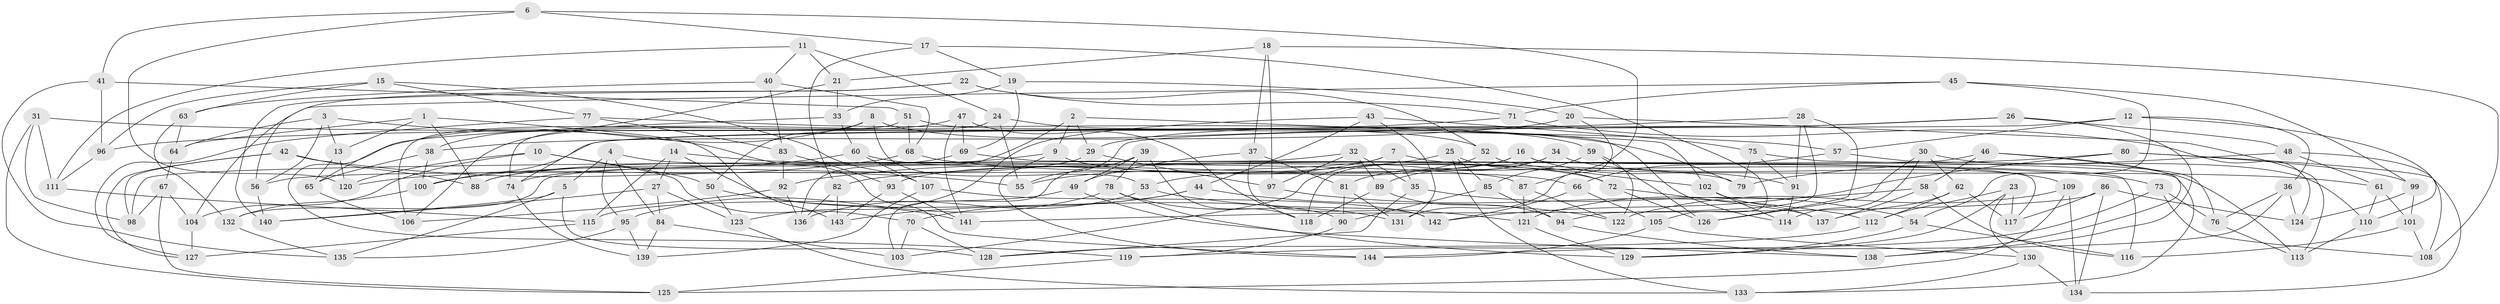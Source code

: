 // Generated by graph-tools (version 1.1) at 2025/16/03/09/25 04:16:20]
// undirected, 144 vertices, 288 edges
graph export_dot {
graph [start="1"]
  node [color=gray90,style=filled];
  1;
  2;
  3;
  4;
  5;
  6;
  7;
  8;
  9;
  10;
  11;
  12;
  13;
  14;
  15;
  16;
  17;
  18;
  19;
  20;
  21;
  22;
  23;
  24;
  25;
  26;
  27;
  28;
  29;
  30;
  31;
  32;
  33;
  34;
  35;
  36;
  37;
  38;
  39;
  40;
  41;
  42;
  43;
  44;
  45;
  46;
  47;
  48;
  49;
  50;
  51;
  52;
  53;
  54;
  55;
  56;
  57;
  58;
  59;
  60;
  61;
  62;
  63;
  64;
  65;
  66;
  67;
  68;
  69;
  70;
  71;
  72;
  73;
  74;
  75;
  76;
  77;
  78;
  79;
  80;
  81;
  82;
  83;
  84;
  85;
  86;
  87;
  88;
  89;
  90;
  91;
  92;
  93;
  94;
  95;
  96;
  97;
  98;
  99;
  100;
  101;
  102;
  103;
  104;
  105;
  106;
  107;
  108;
  109;
  110;
  111;
  112;
  113;
  114;
  115;
  116;
  117;
  118;
  119;
  120;
  121;
  122;
  123;
  124;
  125;
  126;
  127;
  128;
  129;
  130;
  131;
  132;
  133;
  134;
  135;
  136;
  137;
  138;
  139;
  140;
  141;
  142;
  143;
  144;
  1 -- 88;
  1 -- 13;
  1 -- 64;
  1 -- 143;
  2 -- 9;
  2 -- 29;
  2 -- 136;
  2 -- 102;
  3 -- 56;
  3 -- 144;
  3 -- 64;
  3 -- 13;
  4 -- 95;
  4 -- 79;
  4 -- 84;
  4 -- 5;
  5 -- 135;
  5 -- 140;
  5 -- 128;
  6 -- 41;
  6 -- 87;
  6 -- 120;
  6 -- 17;
  7 -- 55;
  7 -- 35;
  7 -- 56;
  7 -- 61;
  8 -- 50;
  8 -- 119;
  8 -- 59;
  8 -- 53;
  9 -- 66;
  9 -- 144;
  9 -- 88;
  10 -- 104;
  10 -- 70;
  10 -- 120;
  10 -- 50;
  11 -- 24;
  11 -- 21;
  11 -- 40;
  11 -- 111;
  12 -- 100;
  12 -- 57;
  12 -- 110;
  12 -- 36;
  13 -- 65;
  13 -- 120;
  14 -- 27;
  14 -- 87;
  14 -- 115;
  14 -- 90;
  15 -- 63;
  15 -- 77;
  15 -- 107;
  15 -- 96;
  16 -- 91;
  16 -- 103;
  16 -- 93;
  16 -- 117;
  17 -- 82;
  17 -- 105;
  17 -- 19;
  18 -- 21;
  18 -- 37;
  18 -- 108;
  18 -- 97;
  19 -- 69;
  19 -- 33;
  19 -- 20;
  20 -- 113;
  20 -- 131;
  20 -- 38;
  21 -- 33;
  21 -- 38;
  22 -- 52;
  22 -- 140;
  22 -- 56;
  22 -- 71;
  23 -- 112;
  23 -- 130;
  23 -- 129;
  23 -- 117;
  24 -- 74;
  24 -- 55;
  24 -- 52;
  25 -- 133;
  25 -- 72;
  25 -- 85;
  25 -- 92;
  26 -- 55;
  26 -- 74;
  26 -- 48;
  26 -- 138;
  27 -- 123;
  27 -- 84;
  27 -- 140;
  28 -- 91;
  28 -- 126;
  28 -- 29;
  28 -- 94;
  29 -- 74;
  29 -- 97;
  30 -- 62;
  30 -- 114;
  30 -- 110;
  30 -- 126;
  31 -- 125;
  31 -- 57;
  31 -- 111;
  31 -- 98;
  32 -- 97;
  32 -- 98;
  32 -- 35;
  32 -- 89;
  33 -- 65;
  33 -- 60;
  34 -- 118;
  34 -- 109;
  34 -- 81;
  34 -- 89;
  35 -- 54;
  35 -- 128;
  36 -- 144;
  36 -- 124;
  36 -- 76;
  37 -- 142;
  37 -- 81;
  37 -- 49;
  38 -- 100;
  38 -- 65;
  39 -- 49;
  39 -- 118;
  39 -- 103;
  39 -- 78;
  40 -- 68;
  40 -- 63;
  40 -- 83;
  41 -- 96;
  41 -- 135;
  41 -- 51;
  42 -- 55;
  42 -- 127;
  42 -- 88;
  42 -- 98;
  43 -- 123;
  43 -- 44;
  43 -- 131;
  43 -- 75;
  44 -- 122;
  44 -- 143;
  44 -- 70;
  45 -- 99;
  45 -- 104;
  45 -- 54;
  45 -- 71;
  46 -- 113;
  46 -- 58;
  46 -- 132;
  46 -- 138;
  47 -- 141;
  47 -- 69;
  47 -- 118;
  47 -- 106;
  48 -- 79;
  48 -- 61;
  48 -- 108;
  49 -- 115;
  49 -- 138;
  50 -- 141;
  50 -- 123;
  51 -- 68;
  51 -- 114;
  51 -- 106;
  52 -- 53;
  52 -- 102;
  53 -- 121;
  53 -- 136;
  54 -- 129;
  54 -- 116;
  56 -- 140;
  57 -- 66;
  57 -- 76;
  58 -- 116;
  58 -- 137;
  58 -- 121;
  59 -- 122;
  59 -- 85;
  59 -- 126;
  60 -- 100;
  60 -- 72;
  60 -- 107;
  61 -- 101;
  61 -- 110;
  62 -- 137;
  62 -- 117;
  62 -- 112;
  63 -- 64;
  63 -- 132;
  64 -- 67;
  65 -- 106;
  66 -- 142;
  66 -- 105;
  67 -- 104;
  67 -- 98;
  67 -- 125;
  68 -- 120;
  68 -- 73;
  69 -- 116;
  69 -- 88;
  70 -- 128;
  70 -- 103;
  71 -- 96;
  71 -- 124;
  72 -- 137;
  72 -- 126;
  73 -- 76;
  73 -- 119;
  73 -- 108;
  74 -- 139;
  75 -- 79;
  75 -- 91;
  75 -- 133;
  76 -- 113;
  77 -- 127;
  77 -- 79;
  77 -- 83;
  78 -- 129;
  78 -- 95;
  78 -- 131;
  80 -- 142;
  80 -- 99;
  80 -- 82;
  80 -- 134;
  81 -- 131;
  81 -- 90;
  82 -- 136;
  82 -- 143;
  83 -- 93;
  83 -- 92;
  84 -- 103;
  84 -- 139;
  85 -- 94;
  85 -- 90;
  86 -- 124;
  86 -- 141;
  86 -- 134;
  86 -- 117;
  87 -- 121;
  87 -- 122;
  89 -- 118;
  89 -- 94;
  90 -- 119;
  91 -- 114;
  92 -- 136;
  92 -- 106;
  93 -- 141;
  93 -- 143;
  94 -- 138;
  95 -- 135;
  95 -- 139;
  96 -- 111;
  97 -- 112;
  99 -- 124;
  99 -- 101;
  100 -- 132;
  101 -- 116;
  101 -- 108;
  102 -- 137;
  102 -- 114;
  104 -- 127;
  105 -- 130;
  105 -- 144;
  107 -- 139;
  107 -- 142;
  109 -- 122;
  109 -- 134;
  109 -- 125;
  110 -- 113;
  111 -- 115;
  112 -- 128;
  115 -- 127;
  119 -- 125;
  121 -- 129;
  123 -- 133;
  130 -- 134;
  130 -- 133;
  132 -- 135;
}
